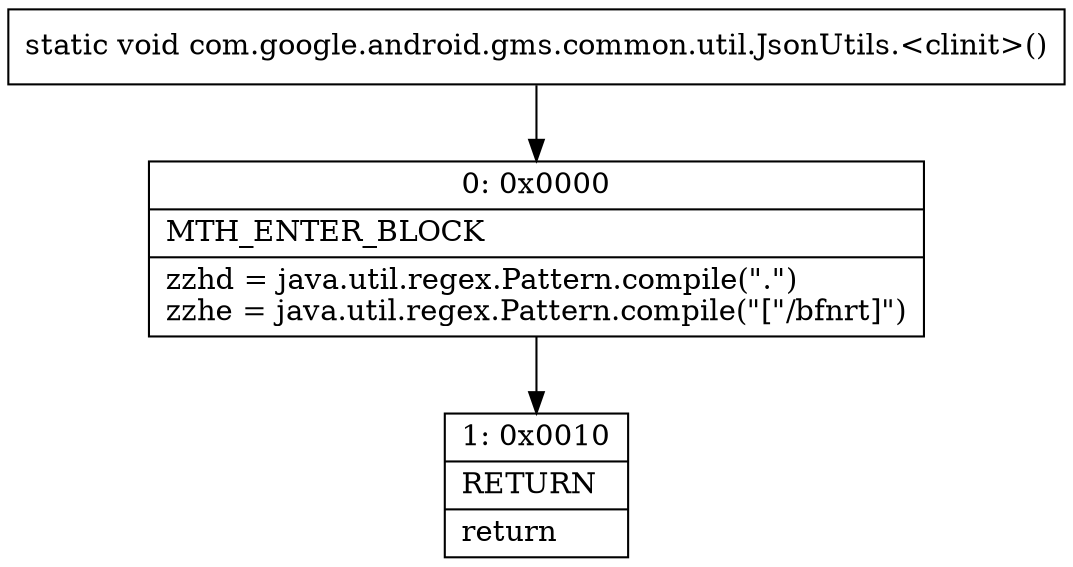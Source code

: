 digraph "CFG forcom.google.android.gms.common.util.JsonUtils.\<clinit\>()V" {
Node_0 [shape=record,label="{0\:\ 0x0000|MTH_ENTER_BLOCK\l|zzhd = java.util.regex.Pattern.compile(\".\")\lzzhe = java.util.regex.Pattern.compile(\"[\"\/bfnrt]\")\l}"];
Node_1 [shape=record,label="{1\:\ 0x0010|RETURN\l|return\l}"];
MethodNode[shape=record,label="{static void com.google.android.gms.common.util.JsonUtils.\<clinit\>() }"];
MethodNode -> Node_0;
Node_0 -> Node_1;
}

